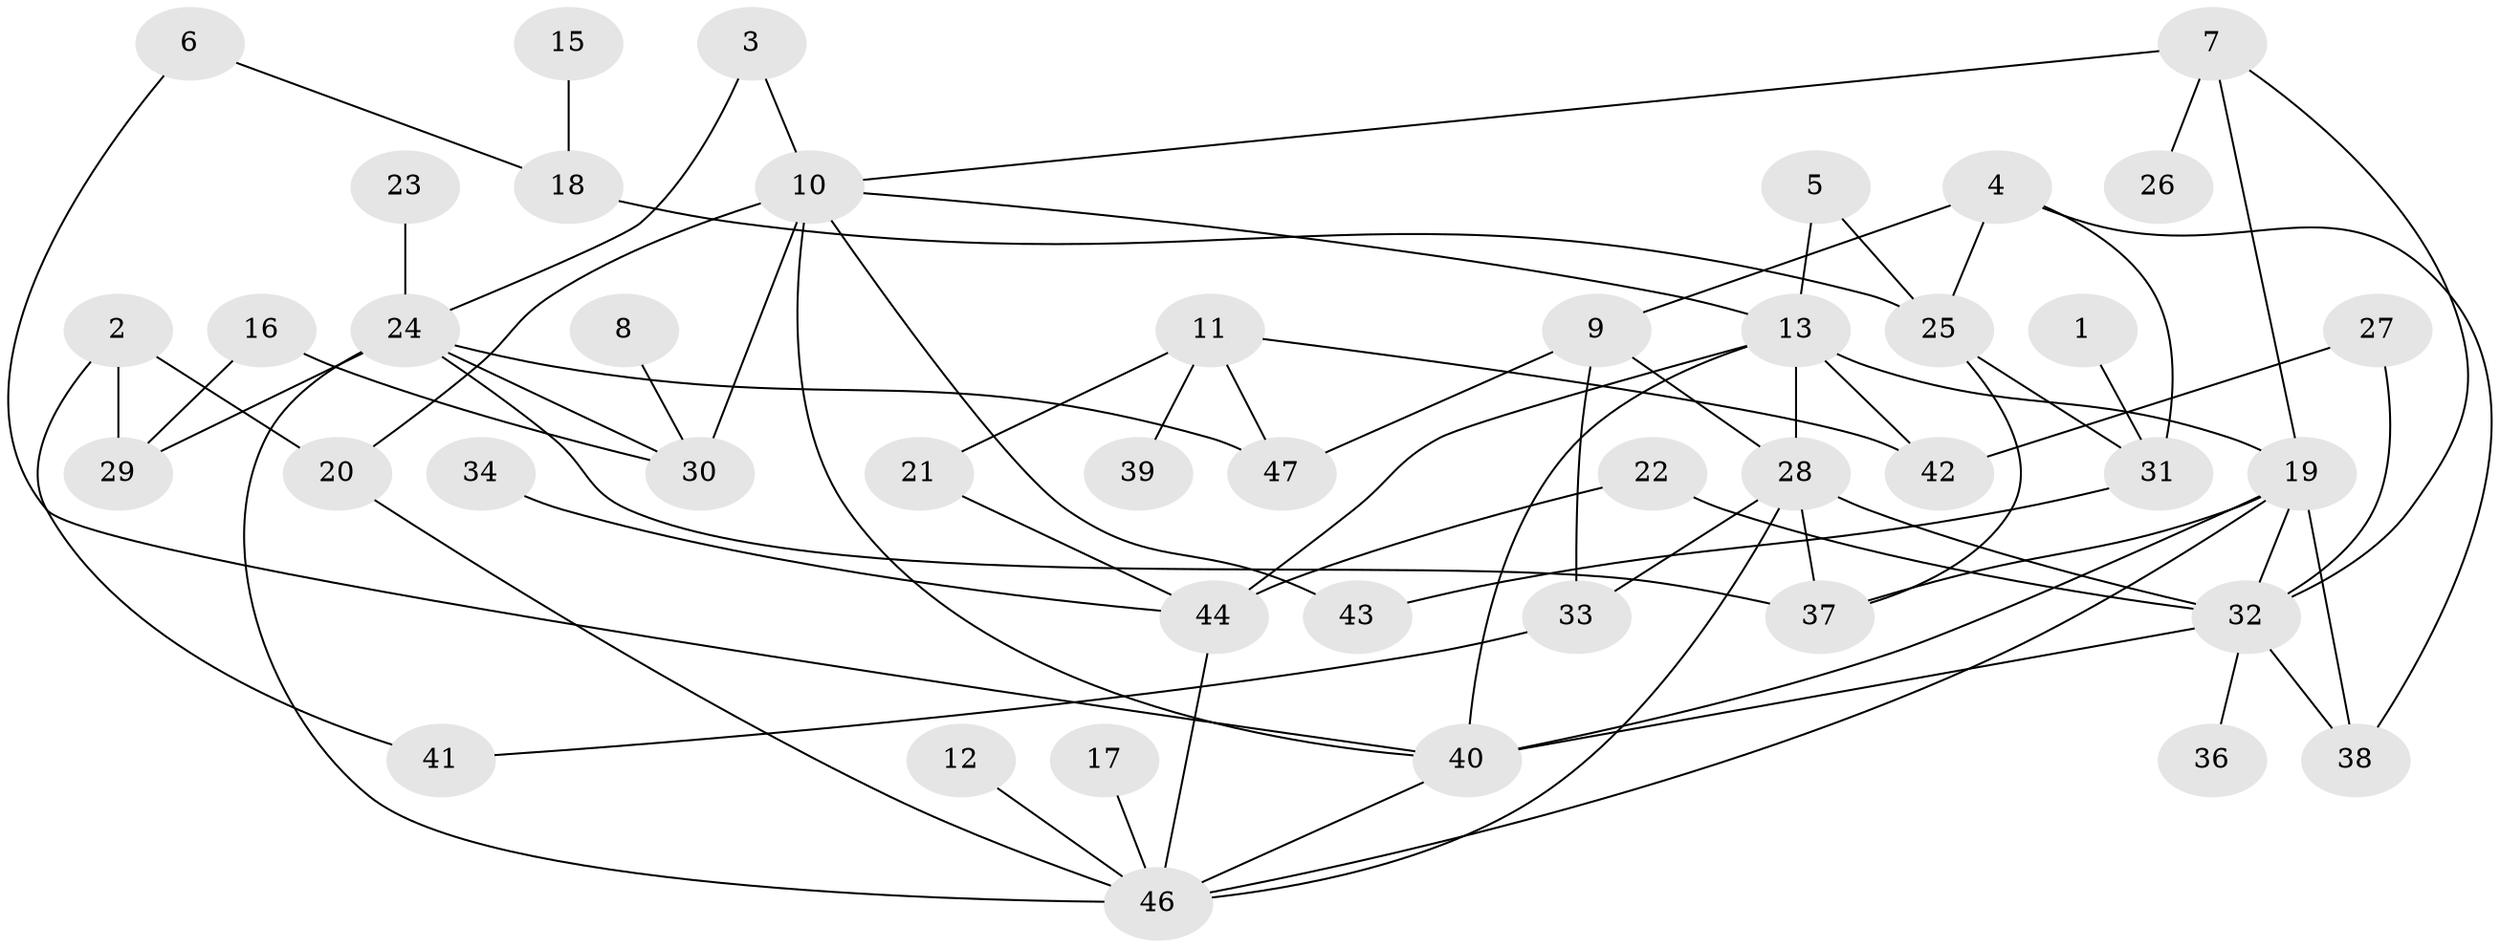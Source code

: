 // original degree distribution, {3: 0.23655913978494625, 1: 0.20430107526881722, 4: 0.12903225806451613, 5: 0.08602150537634409, 2: 0.25806451612903225, 6: 0.021505376344086023, 0: 0.03225806451612903, 7: 0.03225806451612903}
// Generated by graph-tools (version 1.1) at 2025/00/03/09/25 03:00:49]
// undirected, 44 vertices, 73 edges
graph export_dot {
graph [start="1"]
  node [color=gray90,style=filled];
  1;
  2;
  3;
  4;
  5;
  6;
  7;
  8;
  9;
  10;
  11;
  12;
  13;
  15;
  16;
  17;
  18;
  19;
  20;
  21;
  22;
  23;
  24;
  25;
  26;
  27;
  28;
  29;
  30;
  31;
  32;
  33;
  34;
  36;
  37;
  38;
  39;
  40;
  41;
  42;
  43;
  44;
  46;
  47;
  1 -- 31 [weight=1.0];
  2 -- 20 [weight=1.0];
  2 -- 29 [weight=1.0];
  2 -- 41 [weight=1.0];
  3 -- 10 [weight=1.0];
  3 -- 24 [weight=1.0];
  4 -- 9 [weight=1.0];
  4 -- 25 [weight=1.0];
  4 -- 31 [weight=1.0];
  4 -- 38 [weight=1.0];
  5 -- 13 [weight=1.0];
  5 -- 25 [weight=1.0];
  6 -- 18 [weight=1.0];
  6 -- 40 [weight=1.0];
  7 -- 10 [weight=1.0];
  7 -- 19 [weight=1.0];
  7 -- 26 [weight=1.0];
  7 -- 32 [weight=1.0];
  8 -- 30 [weight=1.0];
  9 -- 28 [weight=1.0];
  9 -- 33 [weight=1.0];
  9 -- 47 [weight=1.0];
  10 -- 13 [weight=1.0];
  10 -- 20 [weight=1.0];
  10 -- 30 [weight=1.0];
  10 -- 40 [weight=1.0];
  10 -- 43 [weight=1.0];
  11 -- 21 [weight=1.0];
  11 -- 39 [weight=1.0];
  11 -- 42 [weight=1.0];
  11 -- 47 [weight=1.0];
  12 -- 46 [weight=1.0];
  13 -- 19 [weight=1.0];
  13 -- 28 [weight=2.0];
  13 -- 40 [weight=1.0];
  13 -- 42 [weight=2.0];
  13 -- 44 [weight=2.0];
  15 -- 18 [weight=1.0];
  16 -- 29 [weight=1.0];
  16 -- 30 [weight=1.0];
  17 -- 46 [weight=1.0];
  18 -- 25 [weight=1.0];
  19 -- 32 [weight=1.0];
  19 -- 37 [weight=1.0];
  19 -- 38 [weight=1.0];
  19 -- 40 [weight=2.0];
  19 -- 46 [weight=1.0];
  20 -- 46 [weight=1.0];
  21 -- 44 [weight=1.0];
  22 -- 32 [weight=1.0];
  22 -- 44 [weight=1.0];
  23 -- 24 [weight=1.0];
  24 -- 29 [weight=1.0];
  24 -- 30 [weight=1.0];
  24 -- 37 [weight=1.0];
  24 -- 46 [weight=2.0];
  24 -- 47 [weight=1.0];
  25 -- 31 [weight=1.0];
  25 -- 37 [weight=1.0];
  27 -- 32 [weight=1.0];
  27 -- 42 [weight=1.0];
  28 -- 32 [weight=1.0];
  28 -- 33 [weight=1.0];
  28 -- 37 [weight=1.0];
  28 -- 46 [weight=1.0];
  31 -- 43 [weight=1.0];
  32 -- 36 [weight=1.0];
  32 -- 38 [weight=2.0];
  32 -- 40 [weight=1.0];
  33 -- 41 [weight=1.0];
  34 -- 44 [weight=1.0];
  40 -- 46 [weight=1.0];
  44 -- 46 [weight=2.0];
}
